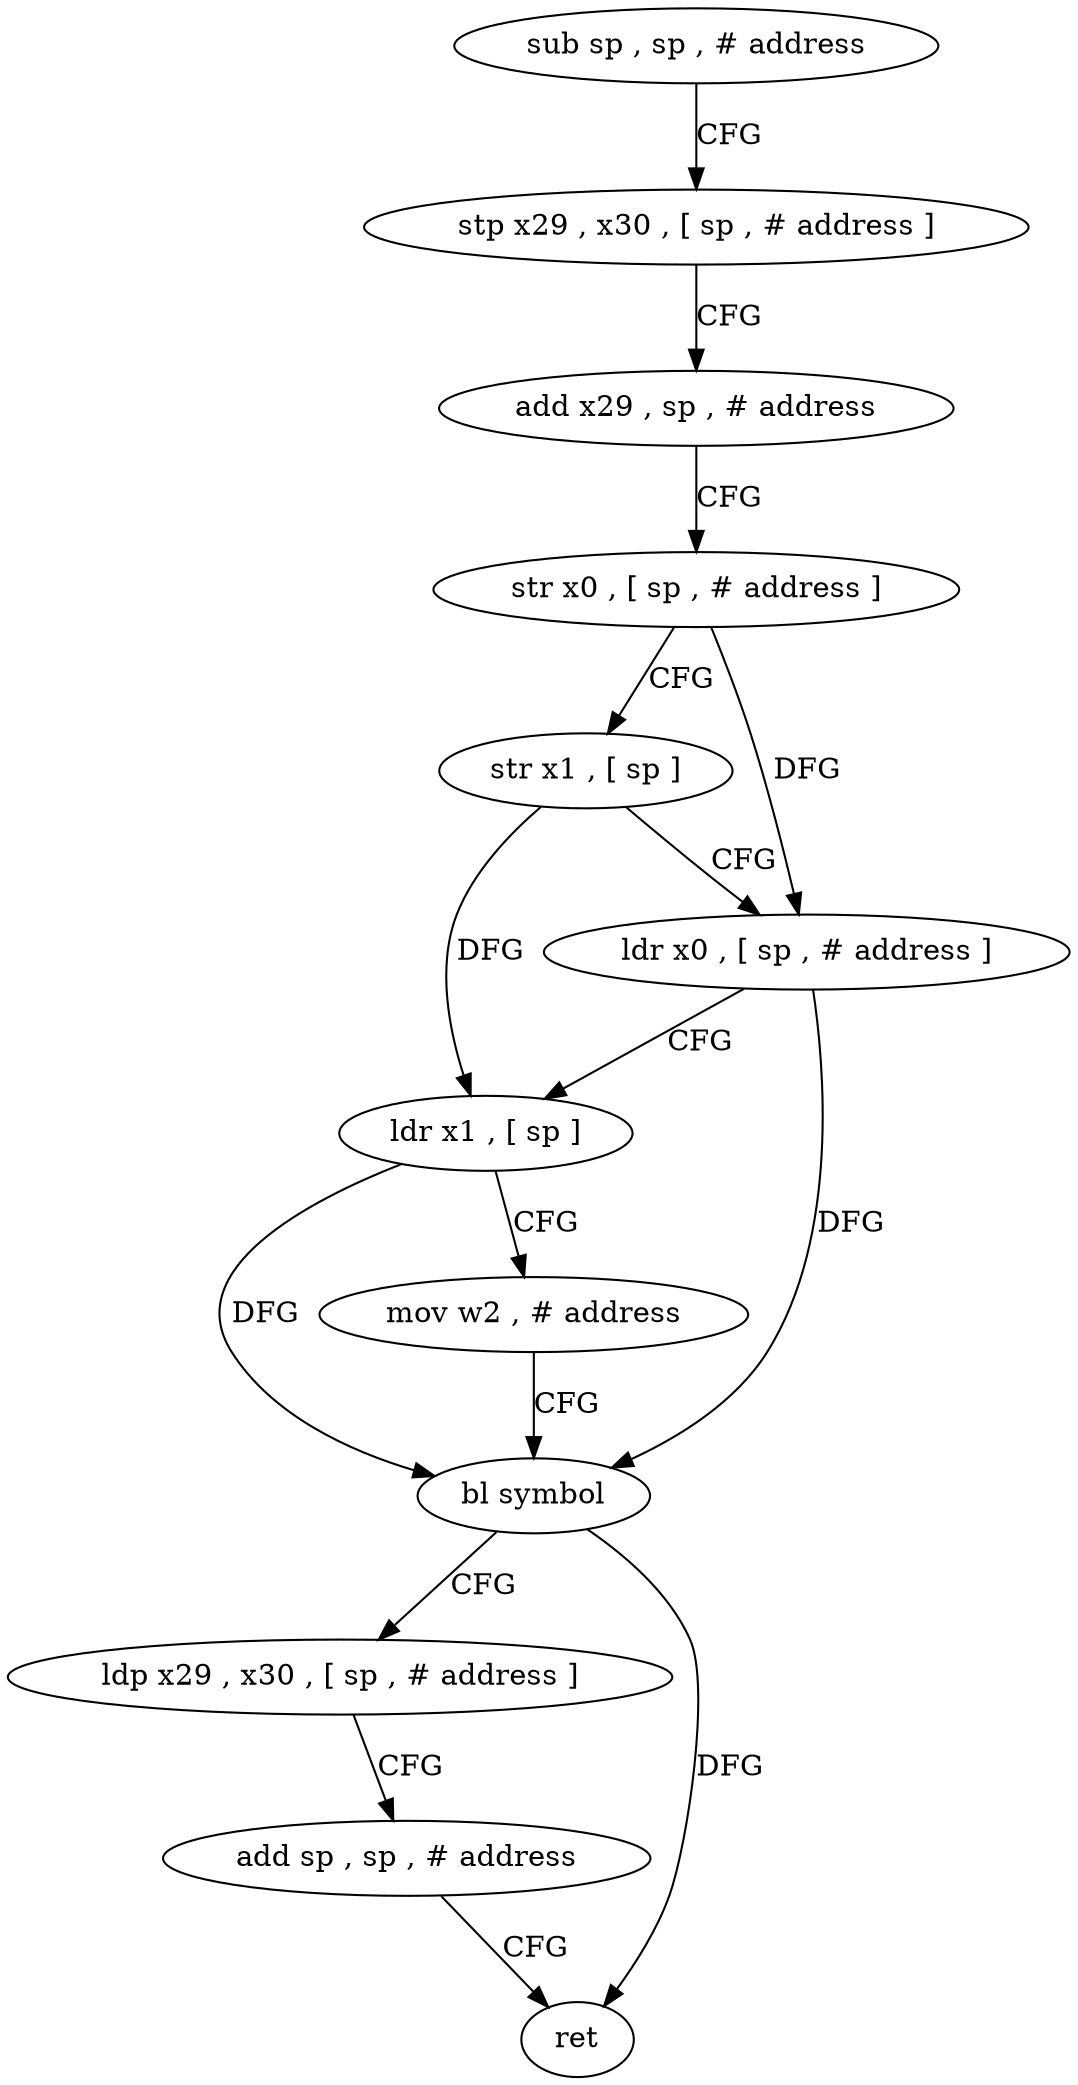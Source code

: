 digraph "func" {
"4220612" [label = "sub sp , sp , # address" ]
"4220616" [label = "stp x29 , x30 , [ sp , # address ]" ]
"4220620" [label = "add x29 , sp , # address" ]
"4220624" [label = "str x0 , [ sp , # address ]" ]
"4220628" [label = "str x1 , [ sp ]" ]
"4220632" [label = "ldr x0 , [ sp , # address ]" ]
"4220636" [label = "ldr x1 , [ sp ]" ]
"4220640" [label = "mov w2 , # address" ]
"4220644" [label = "bl symbol" ]
"4220648" [label = "ldp x29 , x30 , [ sp , # address ]" ]
"4220652" [label = "add sp , sp , # address" ]
"4220656" [label = "ret" ]
"4220612" -> "4220616" [ label = "CFG" ]
"4220616" -> "4220620" [ label = "CFG" ]
"4220620" -> "4220624" [ label = "CFG" ]
"4220624" -> "4220628" [ label = "CFG" ]
"4220624" -> "4220632" [ label = "DFG" ]
"4220628" -> "4220632" [ label = "CFG" ]
"4220628" -> "4220636" [ label = "DFG" ]
"4220632" -> "4220636" [ label = "CFG" ]
"4220632" -> "4220644" [ label = "DFG" ]
"4220636" -> "4220640" [ label = "CFG" ]
"4220636" -> "4220644" [ label = "DFG" ]
"4220640" -> "4220644" [ label = "CFG" ]
"4220644" -> "4220648" [ label = "CFG" ]
"4220644" -> "4220656" [ label = "DFG" ]
"4220648" -> "4220652" [ label = "CFG" ]
"4220652" -> "4220656" [ label = "CFG" ]
}
